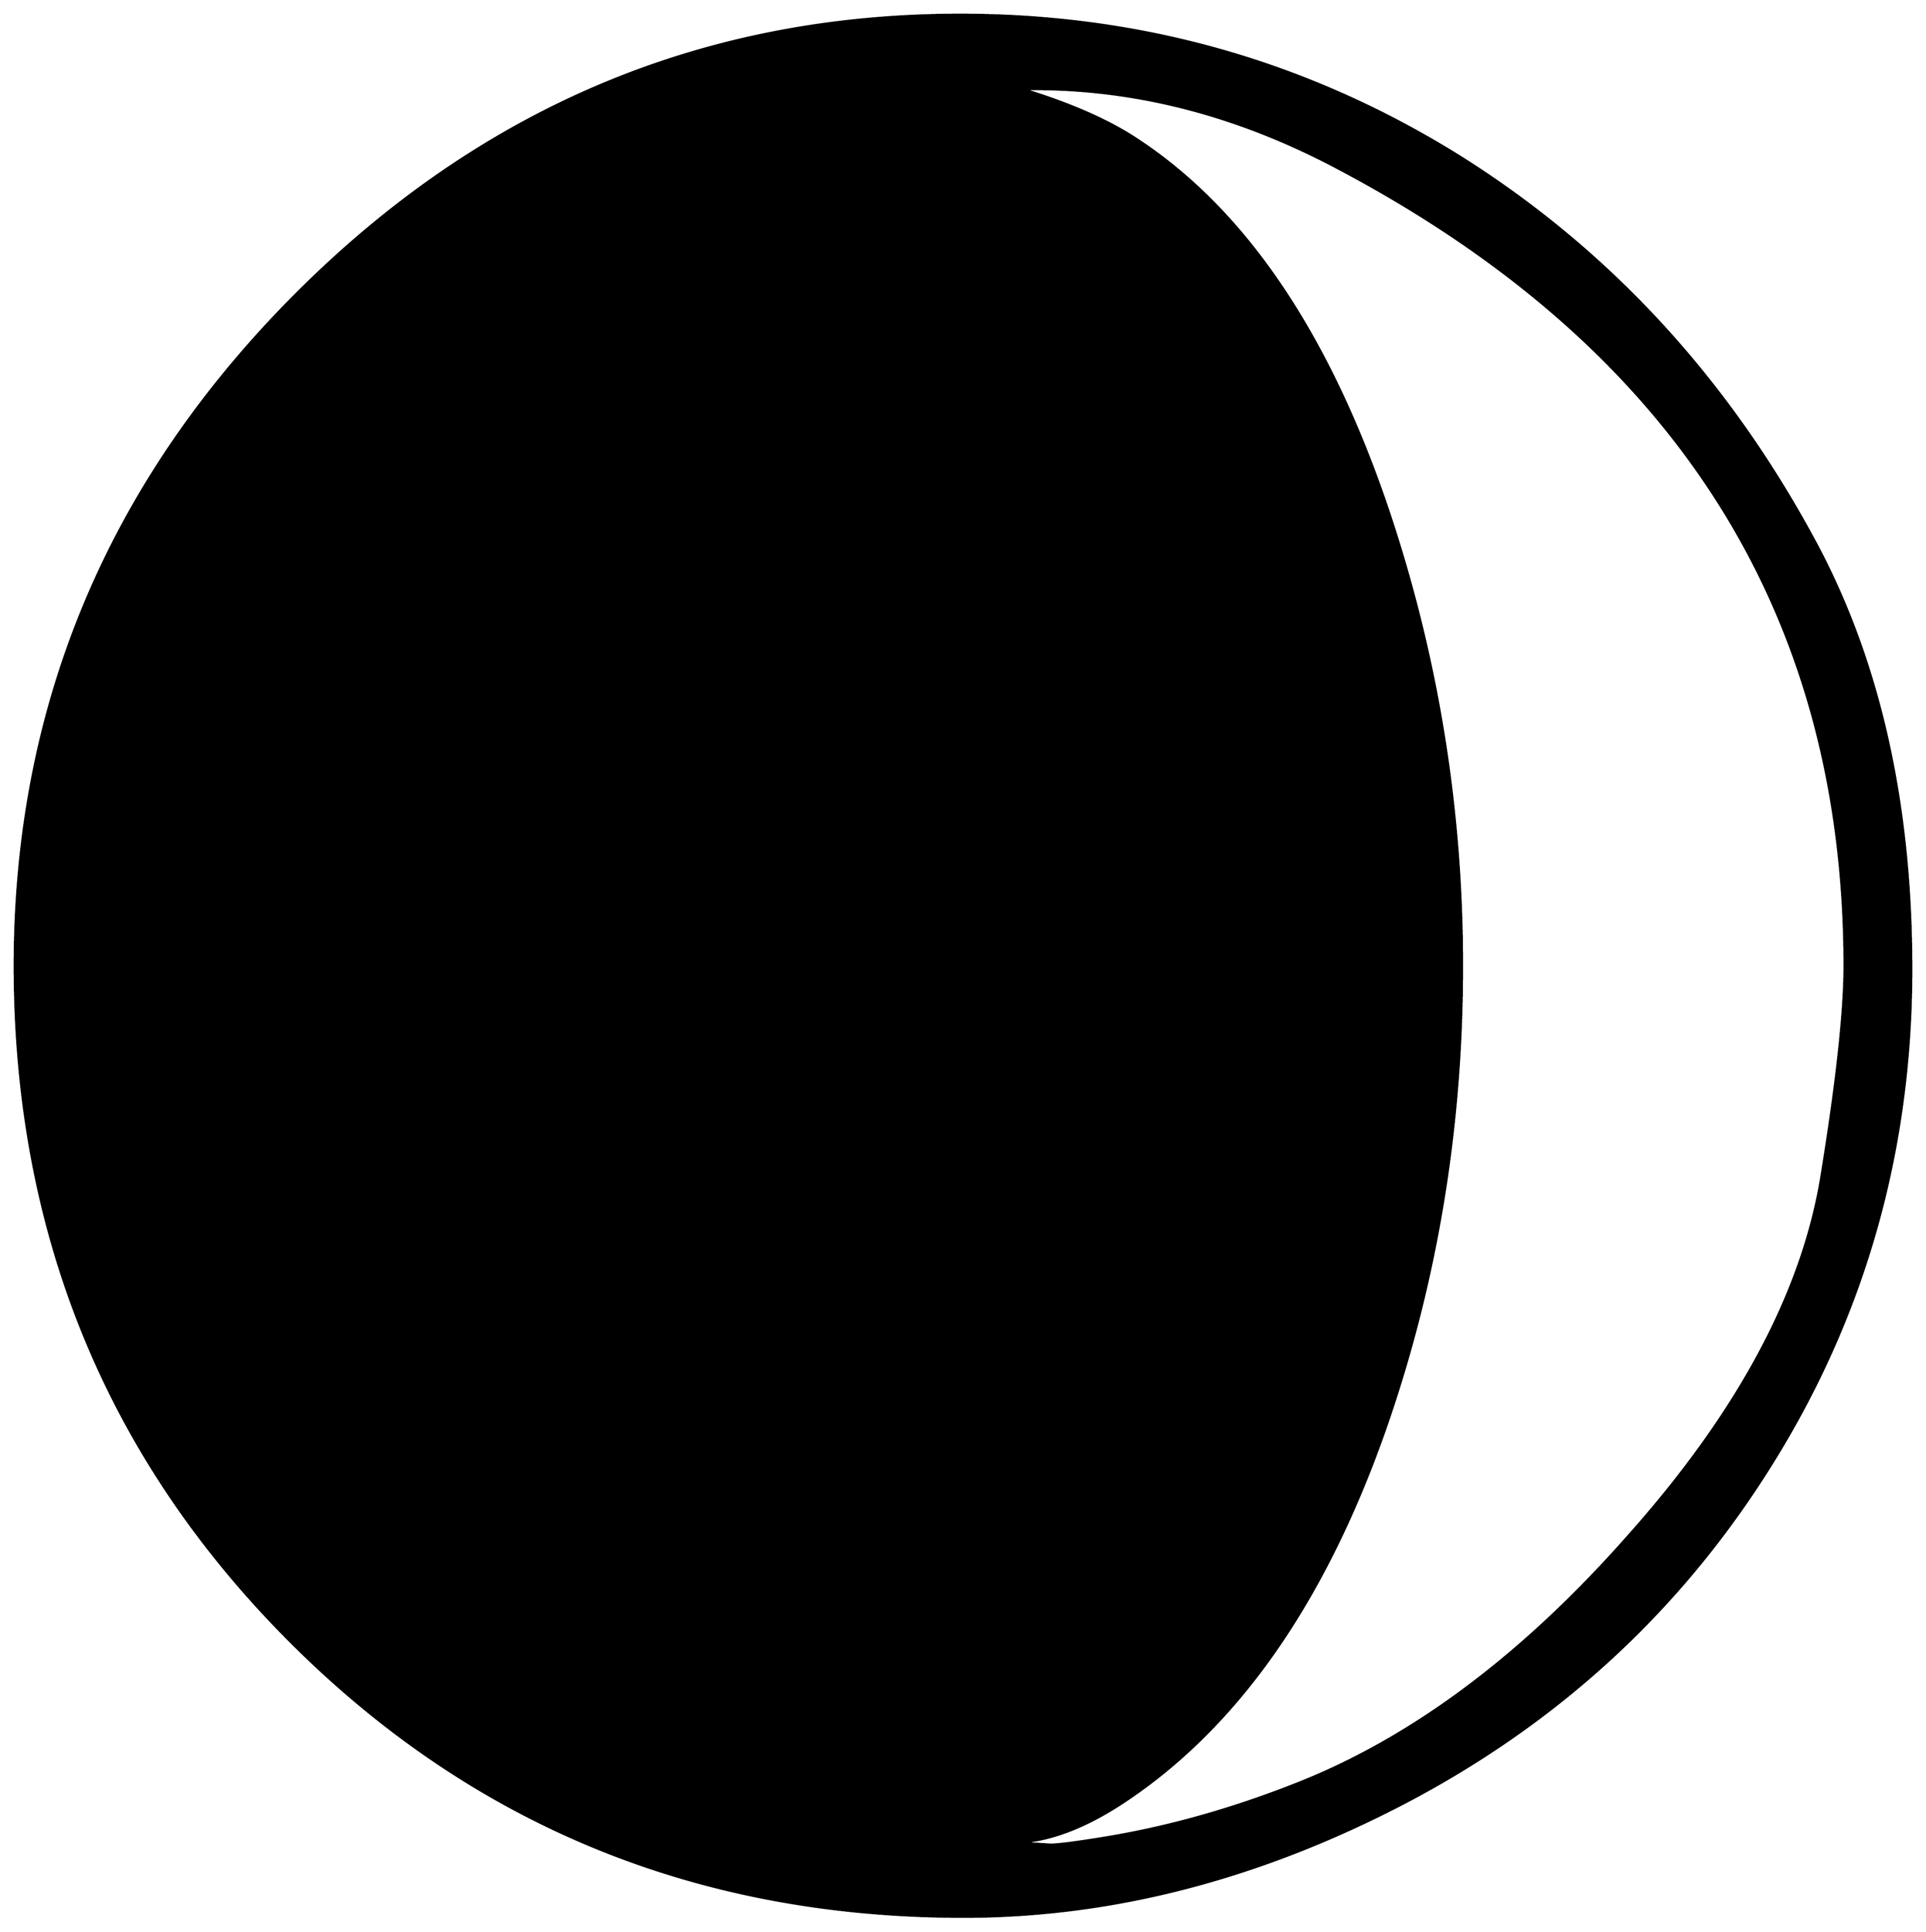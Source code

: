 


\begin{tikzpicture}[y=0.80pt, x=0.80pt, yscale=-1.0, xscale=1.0, inner sep=0pt, outer sep=0pt]
\begin{scope}[shift={(100.0,1732.0)},nonzero rule]
  \path[draw=.,fill=.,line width=1.600pt] (1817.0,-605.0) ..
    controls (1817.0,-436.333) and (1772.667,-282.667) ..
    (1684.0,-144.0) .. controls (1596.0,-6.0) and (1475.667,99.667)
    .. (1323.0,173.0) .. controls (1199.667,232.333) and
    (1075.333,262.0) .. (950.0,262.0) .. controls (706.667,262.0)
    and (501.0,177.667) .. (333.0,9.0) .. controls (165.667,-159.0)
    and (82.0,-364.667) .. (82.0,-608.0) .. controls (82.0,-844.667)
    and (167.0,-1048.667) .. (337.0,-1220.0) .. controls
    (507.667,-1392.0) and (711.0,-1478.0) .. (947.0,-1478.0) ..
    controls (1113.667,-1478.0) and (1266.667,-1434.333) ..
    (1406.0,-1347.0) .. controls (1542.0,-1261.0) and
    (1650.0,-1143.333) .. (1730.0,-994.0) .. controls
    (1788.0,-885.333) and (1817.0,-755.667) .. (1817.0,-605.0) --
    cycle(1756.0,-608.0) .. controls (1756.0,-933.333) and
    (1599.333,-1177.667) .. (1286.0,-1341.0) .. controls
    (1196.0,-1387.667) and (1104.333,-1410.667) .. (1011.0,-1410.0) --
    (1004.0,-1410.0) .. controls (1045.333,-1397.333) and
    (1078.667,-1383.0) .. (1104.0,-1367.0) .. controls
    (1204.667,-1303.0) and (1282.667,-1189.333) .. (1338.0,-1026.0) ..
    controls (1383.333,-891.333) and (1406.0,-752.0) ..
    (1406.0,-608.0) .. controls (1406.0,-460.0) and
    (1382.667,-319.0) .. (1336.0,-185.0) .. controls
    (1280.0,-25.0) and (1199.667,89.333) .. (1095.0,158.0) ..
    controls (1060.333,180.667) and (1028.333,192.667) .. (999.0,194.0)
    .. controls (1018.333,195.333) and (1028.667,196.0) ..
    (1030.0,196.0) .. controls (1036.667,196.0) and (1052.333,194.0)
    .. (1077.0,190.0) .. controls (1135.0,180.667) and
    (1193.667,164.333) .. (1253.0,141.0) .. controls (1359.0,99.667)
    and (1460.333,24.333) .. (1557.0,-85.0) .. controls
    (1658.333,-198.333) and (1717.667,-308.667) .. (1735.0,-416.0) ..
    controls (1749.0,-502.0) and (1756.0,-566.0) ..
    (1756.0,-608.0) -- cycle;
\end{scope}

\end{tikzpicture}

